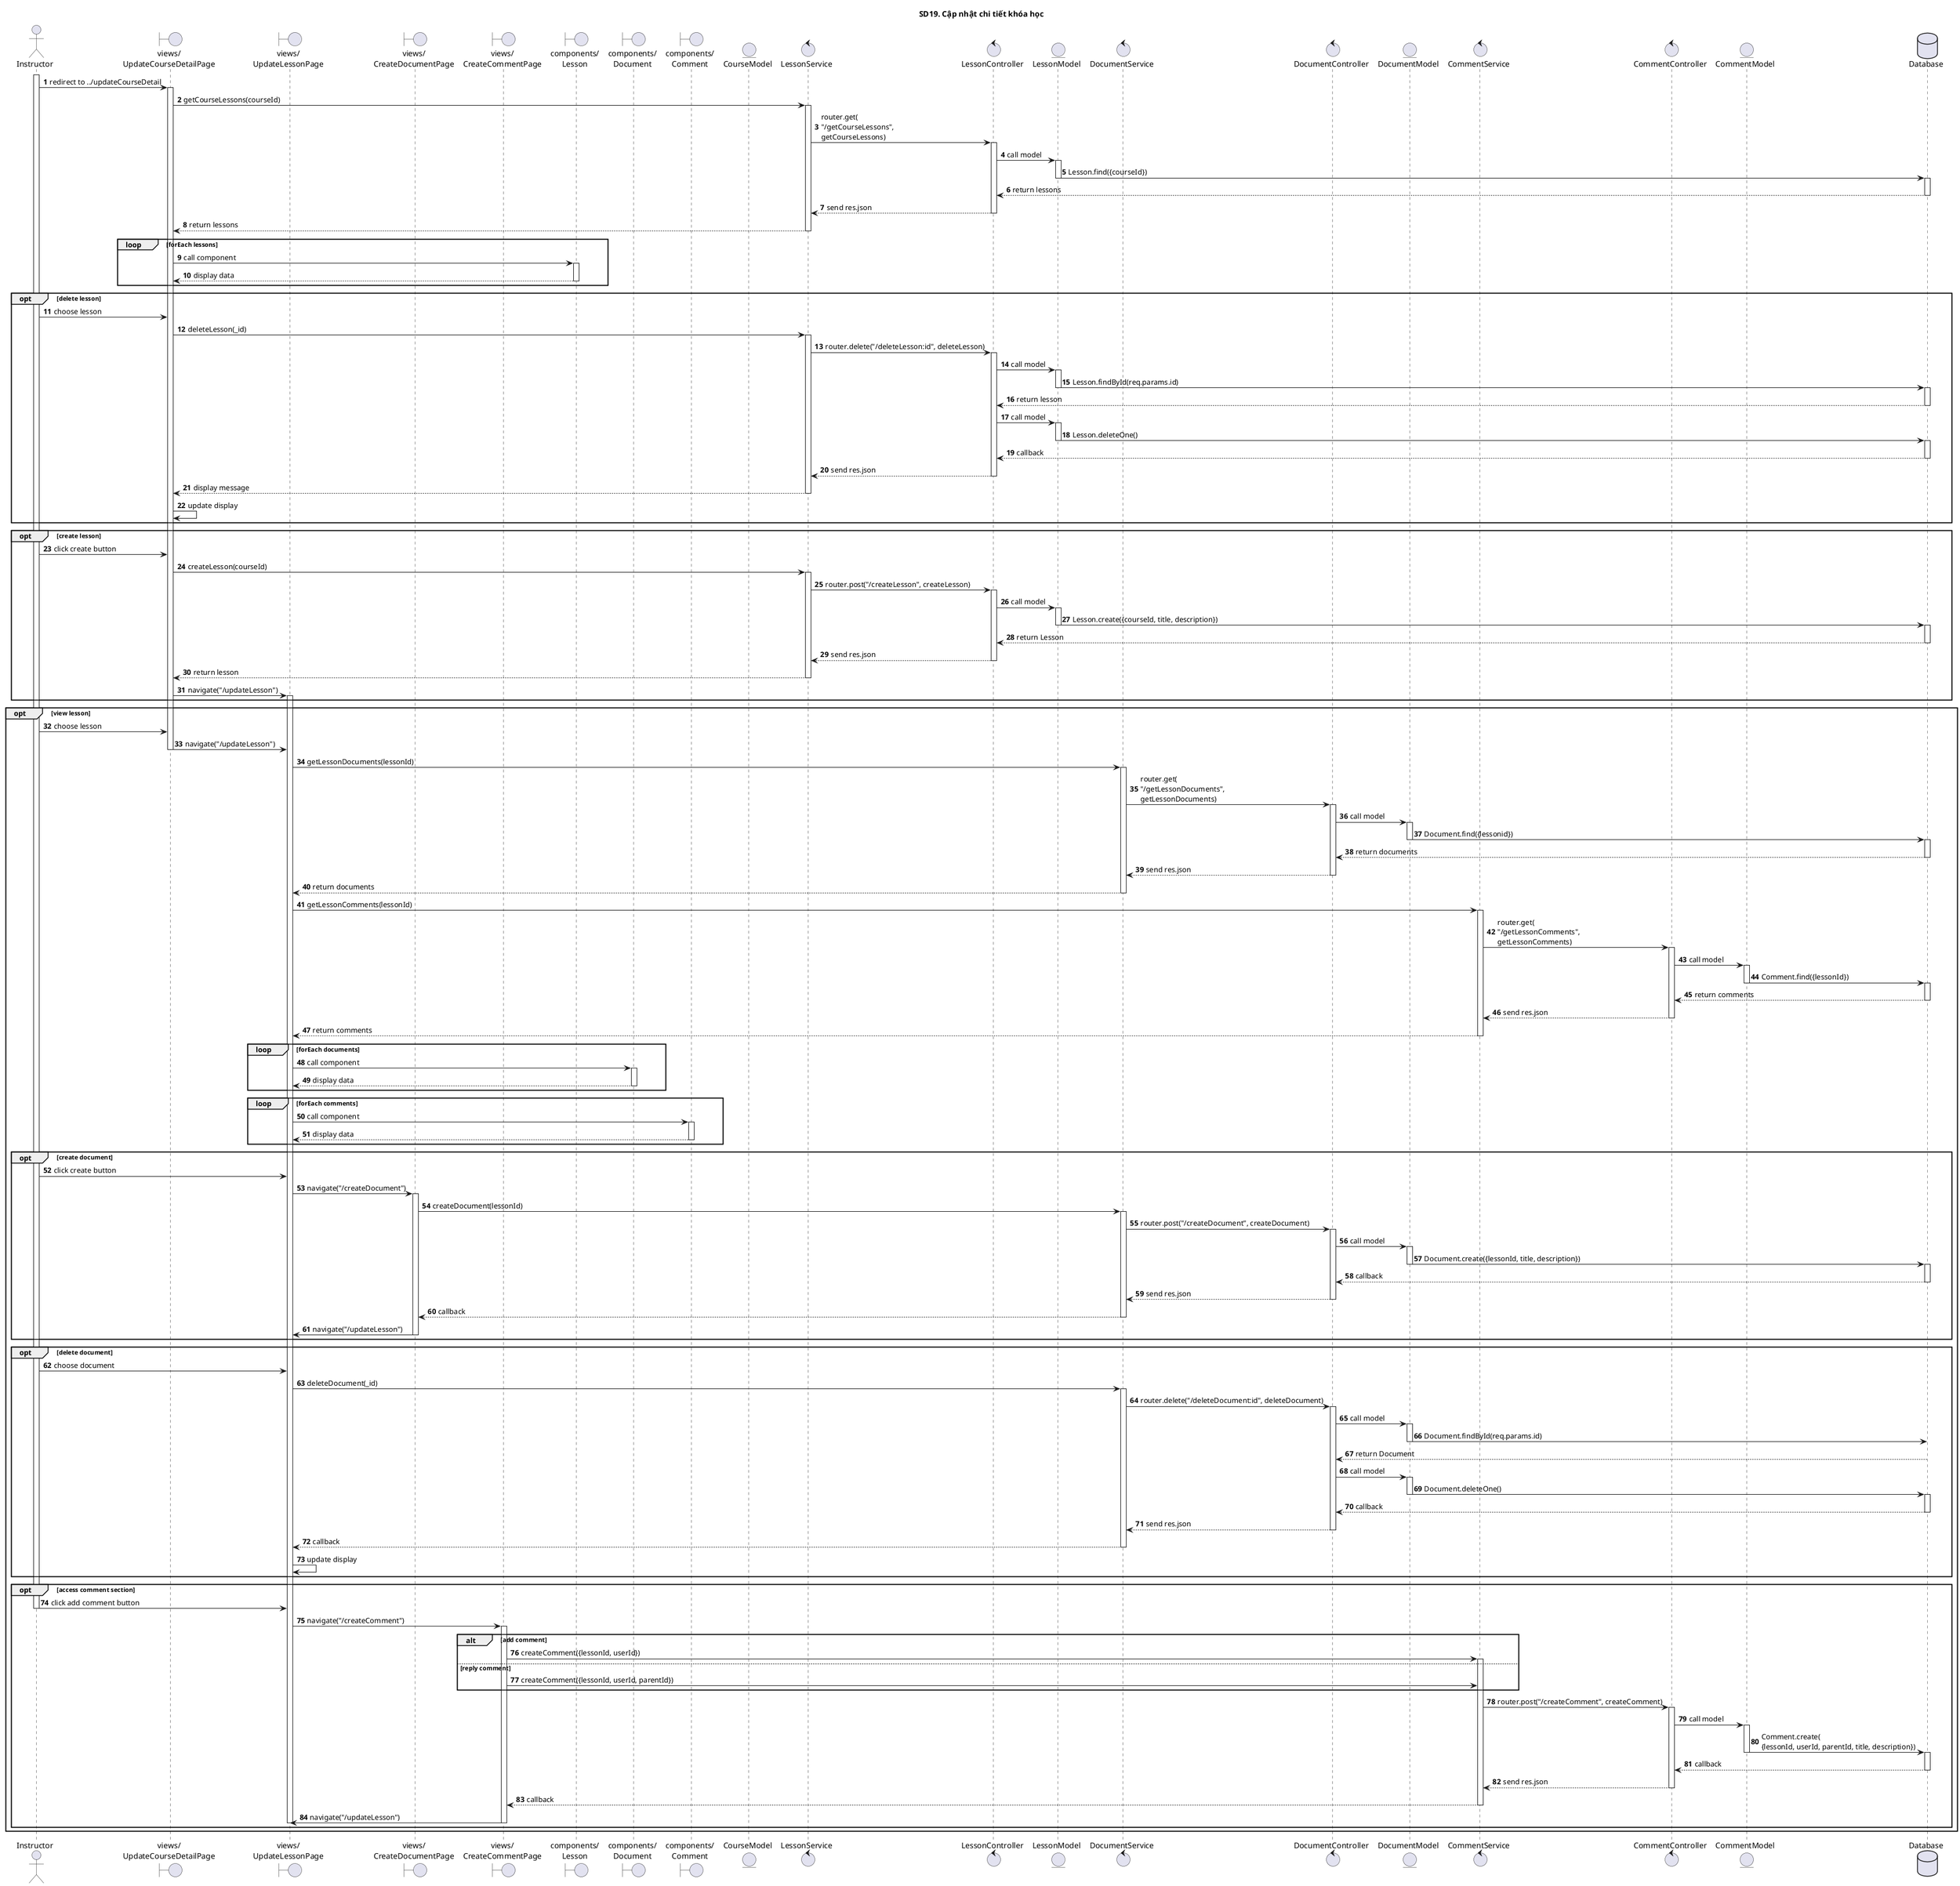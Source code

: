 @startuml SQ

autonumber

title SD19. Cập nhật chi tiết khóa học

actor "Instructor" as Actor
boundary "views/\nUpdateCourseDetailPage" as UpdateCourseDetailPage
boundary "views/\nUpdateLessonPage" as UpdateLessonPage
boundary "views/\nCreateDocumentPage" as CreateDocumentPage
boundary "views/\nCreateCommentPage" as CreateCommentPage
boundary "components/\nLesson" as Lesson
boundary "components/\nDocument" as Document
boundary "components/\nComment" as Comment
entity "CourseModel"
control "LessonService"
control "LessonController"
entity "LessonModel"
control "DocumentService"
control "DocumentController"
entity "DocumentModel"
control "CommentService"
control "CommentController"
entity "CommentModel"
database "Database" as Database

activate Actor
Actor -> UpdateCourseDetailPage: redirect to ../updateCourseDetail
activate UpdateCourseDetailPage
UpdateCourseDetailPage -> LessonService: getCourseLessons(courseId)
activate LessonService
LessonService -> LessonController: router.get(\n"/getCourseLessons",\ngetCourseLessons)
activate LessonController
LessonController -> LessonModel: call model
activate LessonModel
LessonModel -> Database: Lesson.find({courseId})
deactivate LessonModel
activate Database
Database --> LessonController: return lessons
deactivate Database
LessonController --> LessonService: send res.json
deactivate LessonController
LessonService --> UpdateCourseDetailPage: return lessons
deactivate LessonService
loop forEach lessons
UpdateCourseDetailPage -> Lesson: call component
activate Lesson
Lesson --> UpdateCourseDetailPage: display data
deactivate Lesson
end

opt delete lesson
Actor -> UpdateCourseDetailPage: choose lesson
UpdateCourseDetailPage -> LessonService: deleteLesson(_id)
activate LessonService
LessonService -> LessonController: router.delete("/deleteLesson:id", deleteLesson)
activate LessonController
LessonController -> LessonModel: call model
activate LessonModel
LessonModel -> Database: Lesson.findById(req.params.id)
deactivate LessonModel
activate Database
Database --> LessonController: return lesson
deactivate Database
LessonController -> LessonModel: call model
activate LessonModel
LessonModel -> Database: Lesson.deleteOne()
deactivate LessonModel
activate Database
Database --> LessonController: callback
deactivate Database
LessonController --> LessonService: send res.json
deactivate LessonController
LessonService --> UpdateCourseDetailPage: display message
deactivate LessonService
UpdateCourseDetailPage -> UpdateCourseDetailPage: update display
end

opt create lesson
Actor -> UpdateCourseDetailPage: click create button
UpdateCourseDetailPage -> LessonService: createLesson(courseId)
activate LessonService
LessonService -> LessonController: router.post("/createLesson", createLesson)
activate LessonController
LessonController -> LessonModel: call model
activate LessonModel
LessonModel -> Database: Lesson.create({courseId, title, description})
deactivate LessonModel
activate Database
Database --> LessonController: return Lesson
deactivate Database
LessonController --> LessonService: send res.json
deactivate LessonController
LessonService --> UpdateCourseDetailPage: return lesson
deactivate LessonService
UpdateCourseDetailPage-> UpdateLessonPage: navigate("/updateLesson")
activate UpdateLessonPage
end

opt view lesson
Actor -> UpdateCourseDetailPage: choose lesson
UpdateCourseDetailPage -> UpdateLessonPage: navigate("/updateLesson")
deactivate UpdateCourseDetailPage
UpdateLessonPage -> DocumentService: getLessonDocuments(lessonId)
activate DocumentService
DocumentService -> DocumentController: router.get(\n"/getLessonDocuments",\ngetLessonDocuments)
activate DocumentController
DocumentController -> DocumentModel: call model
activate DocumentModel
DocumentModel -> Database: Document.find({lessonid})
deactivate DocumentModel
activate Database
Database --> DocumentController: return documents
deactivate Database
DocumentController --> DocumentService: send res.json
deactivate DocumentController
DocumentService --> UpdateLessonPage: return documents
deactivate DocumentService

UpdateLessonPage -> CommentService: getLessonComments(lessonId)
activate CommentService
CommentService -> CommentController: router.get(\n"/getLessonComments",\ngetLessonComments)
activate CommentController
CommentController -> CommentModel: call model
activate CommentModel
CommentModel -> Database: Comment.find({lessonId})
deactivate CommentModel
activate Database
Database --> CommentController: return comments
deactivate Database
CommentController --> CommentService: send res.json
deactivate CommentController
CommentService --> UpdateLessonPage: return comments
deactivate CommentService
loop forEach documents

UpdateLessonPage -> Document: call component
activate Document
Document --> UpdateLessonPage: display data
deactivate Document
end

loop forEach comments
UpdateLessonPage -> Comment: call component
activate Comment
Comment --> UpdateLessonPage: display data
deactivate Comment
end

opt create document
Actor -> UpdateLessonPage: click create button
UpdateLessonPage -> CreateDocumentPage: navigate("/createDocument")
activate CreateDocumentPage
CreateDocumentPage -> DocumentService: createDocument(lessonId)
activate DocumentService
DocumentService -> DocumentController: router.post("/createDocument", createDocument)
activate DocumentController
DocumentController -> DocumentModel: call model
activate DocumentModel
DocumentModel -> Database: Document.create({lessonId, title, description})
deactivate DocumentModel
activate Database
Database --> DocumentController: callback
deactivate Database
DocumentController --> DocumentService: send res.json
deactivate DocumentController
DocumentService --> CreateDocumentPage: callback
deactivate DocumentService
CreateDocumentPage -> UpdateLessonPage: navigate("/updateLesson")
deactivate CreateDocumentPage
end

opt delete document
Actor -> UpdateLessonPage: choose document
UpdateLessonPage -> DocumentService: deleteDocument(_id)
activate DocumentService
DocumentService -> DocumentController: router.delete("/deleteDocument:id", deleteDocument)
activate DocumentController
DocumentController -> DocumentModel: call model
activate DocumentModel
DocumentModel -> Database: Document.findById(req.params.id)
deactivate DocumentModel
Database --> DocumentController: return Document
DocumentController -> DocumentModel: call model
activate DocumentModel
DocumentModel -> Database: Document.deleteOne()
deactivate DocumentModel
activate Database
Database --> DocumentController: callback
deactivate Database
DocumentController --> DocumentService: send res.json
deactivate DocumentController
DocumentService --> UpdateLessonPage: callback
deactivate DocumentService
UpdateLessonPage -> UpdateLessonPage: update display
end

opt access comment section
Actor -> UpdateLessonPage: click add comment button
deactivate Actor
UpdateLessonPage -> CreateCommentPage: navigate("/createComment")
activate CreateCommentPage
alt add comment
CreateCommentPage -> CommentService: createComment({lessonId, userId})
activate CommentService
else reply comment
CreateCommentPage -> CommentService: createComment({lessonId, userId, parentId})
end
CommentService -> CommentController: router.post("/createComment", createComment)
activate CommentController
CommentController -> CommentModel: call model
activate CommentModel
CommentModel -> Database: Comment.create(\n{lessonId, userId, parentId, title, description})
deactivate CommentModel
activate Database
Database --> CommentController: callback
deactivate Database
CommentController --> CommentService: send res.json
deactivate CommentController
CommentService --> CreateCommentPage: callback
deactivate CommentService
CreateCommentPage -> UpdateLessonPage: navigate("/updateLesson")
deactivate UpdateLessonPage
deactivate CreateCommentPage
end
end

@enduml